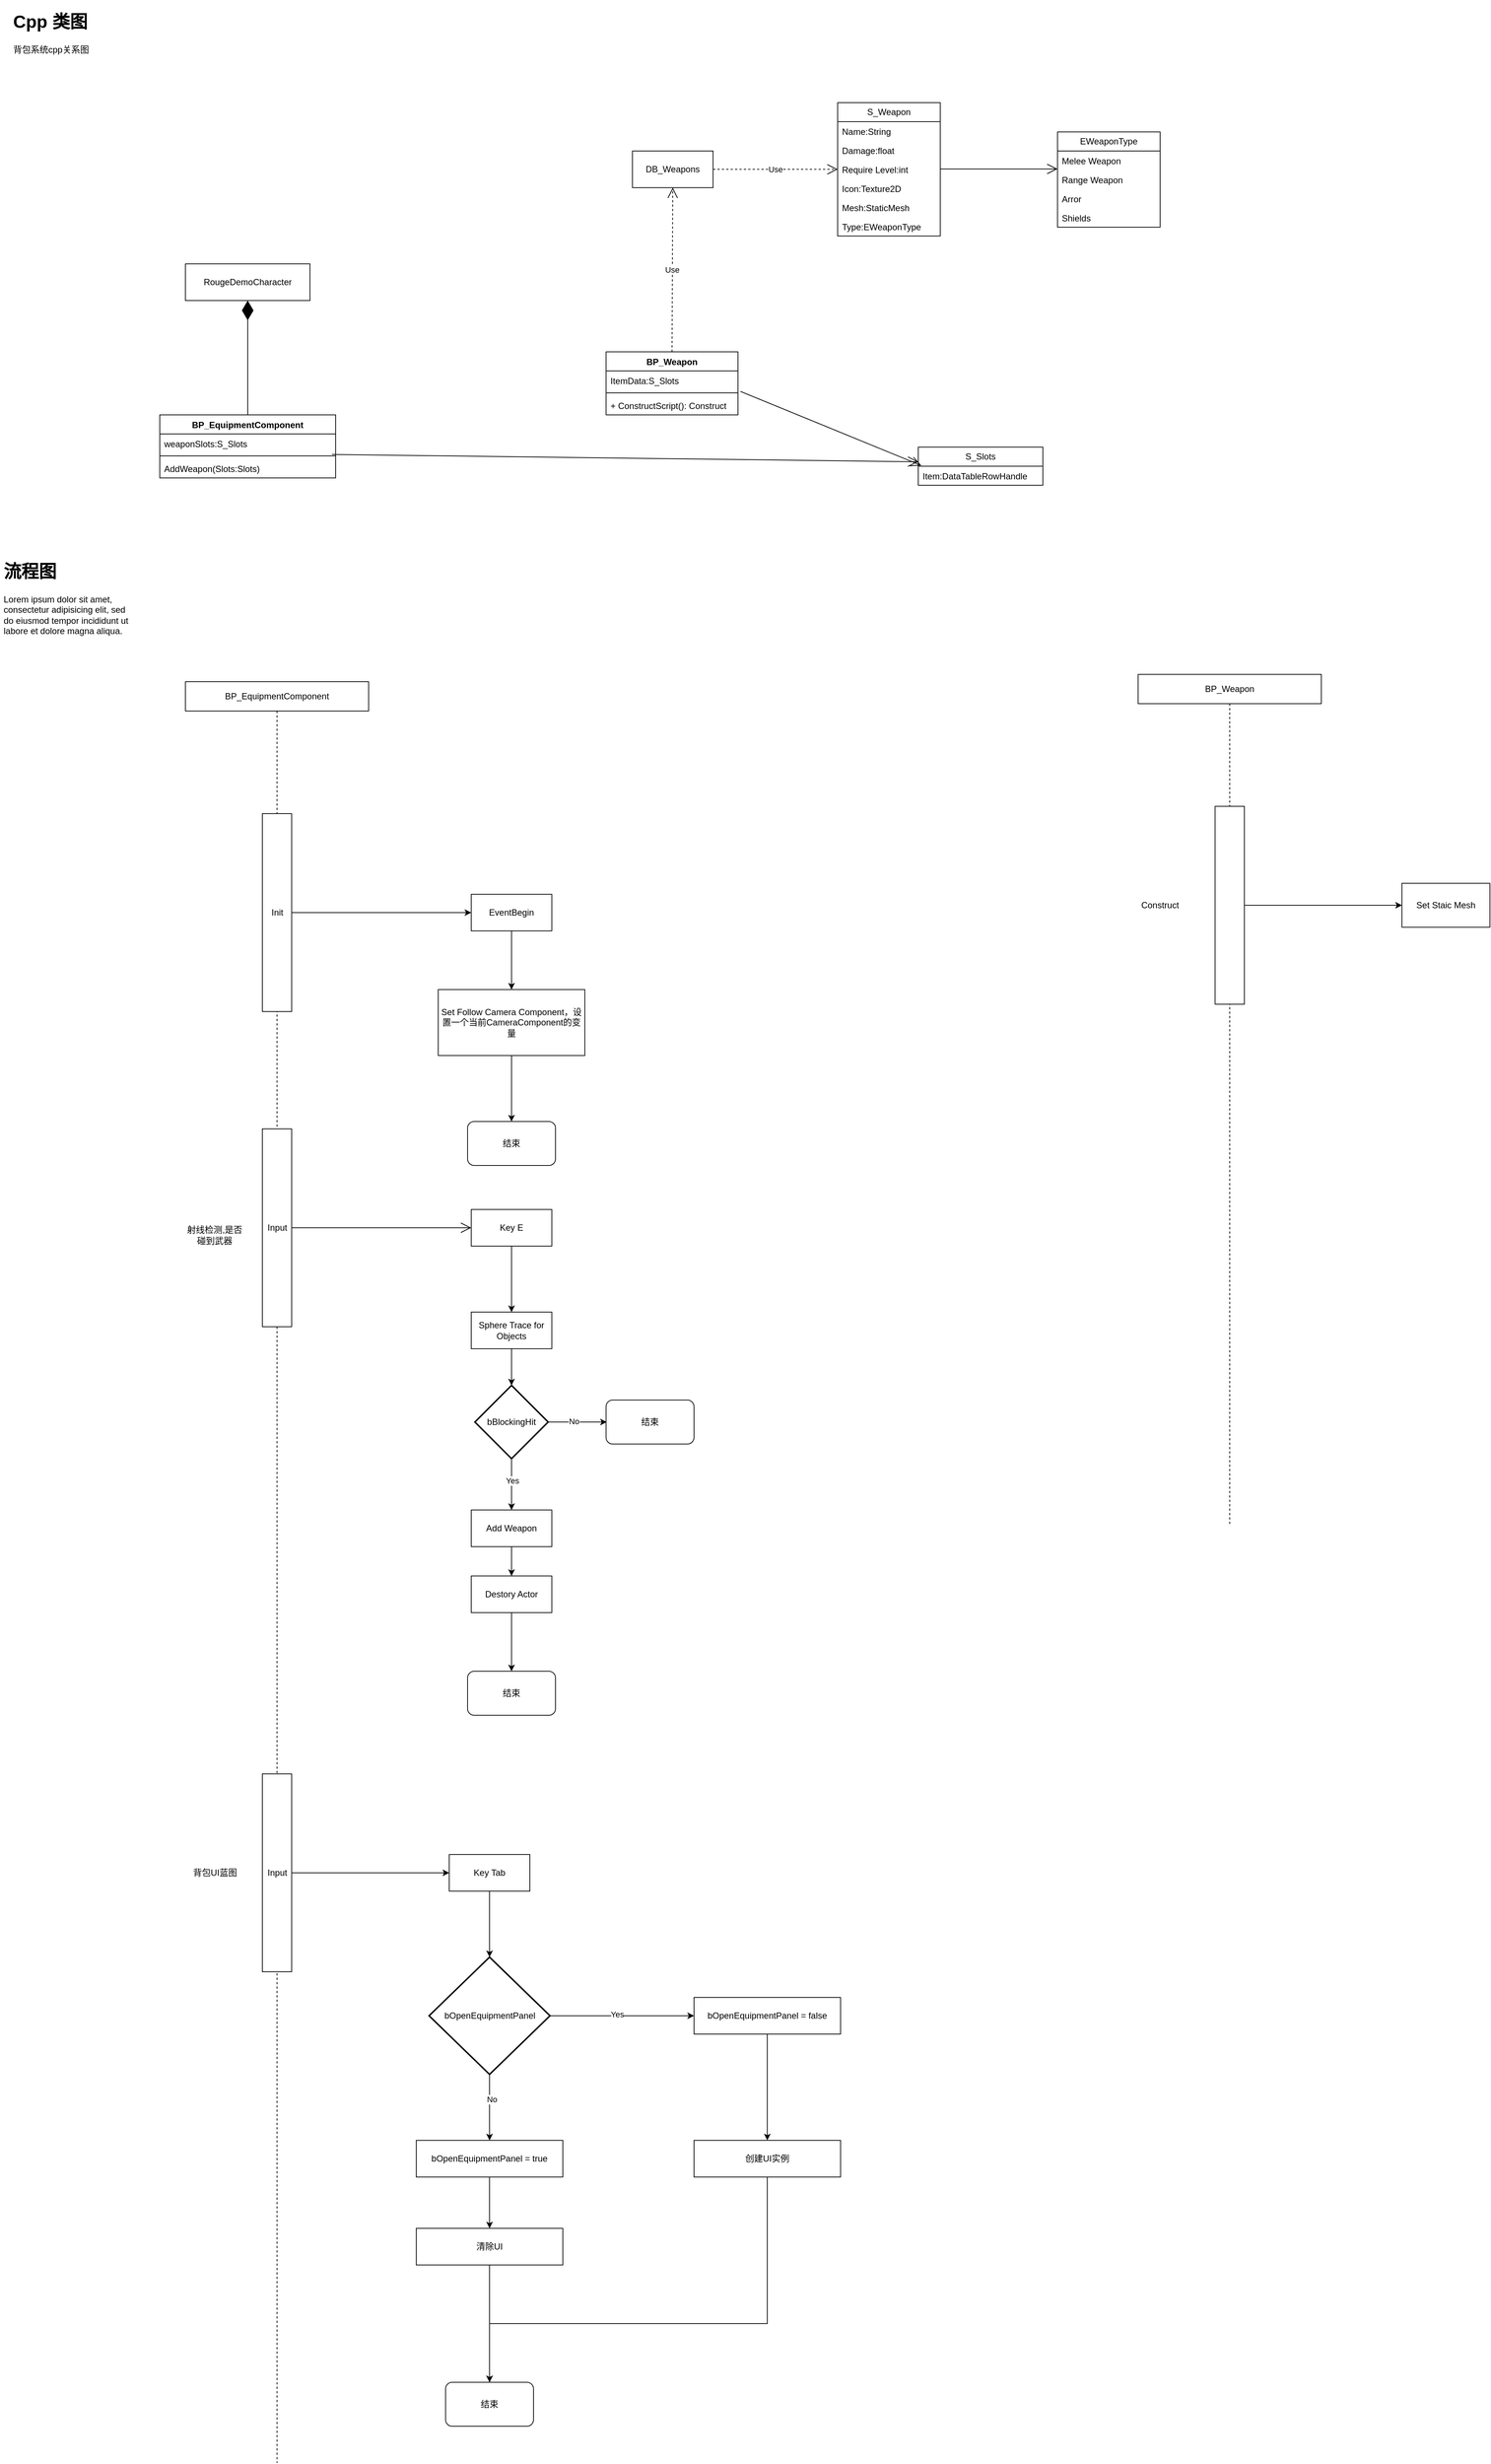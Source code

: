 <mxfile version="22.0.3" type="device">
  <diagram id="C5RBs43oDa-KdzZeNtuy" name="Page-1">
    <mxGraphModel dx="3767" dy="1564" grid="1" gridSize="10" guides="1" tooltips="1" connect="1" arrows="1" fold="1" page="1" pageScale="1" pageWidth="827" pageHeight="1169" math="0" shadow="0">
      <root>
        <mxCell id="WIyWlLk6GJQsqaUBKTNV-0" />
        <mxCell id="WIyWlLk6GJQsqaUBKTNV-1" parent="WIyWlLk6GJQsqaUBKTNV-0" />
        <mxCell id="DWFyBhId9Ac2cIupdxn6-3" value="S_Weapon" style="swimlane;fontStyle=0;childLayout=stackLayout;horizontal=1;startSize=26;fillColor=none;horizontalStack=0;resizeParent=1;resizeParentMax=0;resizeLast=0;collapsible=1;marginBottom=0;whiteSpace=wrap;html=1;" parent="WIyWlLk6GJQsqaUBKTNV-1" vertex="1">
          <mxGeometry x="730" y="190" width="140" height="182" as="geometry" />
        </mxCell>
        <mxCell id="DWFyBhId9Ac2cIupdxn6-4" value="Name:String" style="text;strokeColor=none;fillColor=none;align=left;verticalAlign=top;spacingLeft=4;spacingRight=4;overflow=hidden;rotatable=0;points=[[0,0.5],[1,0.5]];portConstraint=eastwest;whiteSpace=wrap;html=1;" parent="DWFyBhId9Ac2cIupdxn6-3" vertex="1">
          <mxGeometry y="26" width="140" height="26" as="geometry" />
        </mxCell>
        <mxCell id="DWFyBhId9Ac2cIupdxn6-5" value="Damage:float" style="text;strokeColor=none;fillColor=none;align=left;verticalAlign=top;spacingLeft=4;spacingRight=4;overflow=hidden;rotatable=0;points=[[0,0.5],[1,0.5]];portConstraint=eastwest;whiteSpace=wrap;html=1;" parent="DWFyBhId9Ac2cIupdxn6-3" vertex="1">
          <mxGeometry y="52" width="140" height="26" as="geometry" />
        </mxCell>
        <mxCell id="DWFyBhId9Ac2cIupdxn6-6" value="Require Level:int" style="text;strokeColor=none;fillColor=none;align=left;verticalAlign=top;spacingLeft=4;spacingRight=4;overflow=hidden;rotatable=0;points=[[0,0.5],[1,0.5]];portConstraint=eastwest;whiteSpace=wrap;html=1;" parent="DWFyBhId9Ac2cIupdxn6-3" vertex="1">
          <mxGeometry y="78" width="140" height="26" as="geometry" />
        </mxCell>
        <mxCell id="DWFyBhId9Ac2cIupdxn6-7" value="Icon:Texture2D" style="text;strokeColor=none;fillColor=none;align=left;verticalAlign=top;spacingLeft=4;spacingRight=4;overflow=hidden;rotatable=0;points=[[0,0.5],[1,0.5]];portConstraint=eastwest;whiteSpace=wrap;html=1;" parent="DWFyBhId9Ac2cIupdxn6-3" vertex="1">
          <mxGeometry y="104" width="140" height="26" as="geometry" />
        </mxCell>
        <mxCell id="DWFyBhId9Ac2cIupdxn6-9" value="Mesh:StaticMesh" style="text;strokeColor=none;fillColor=none;align=left;verticalAlign=top;spacingLeft=4;spacingRight=4;overflow=hidden;rotatable=0;points=[[0,0.5],[1,0.5]];portConstraint=eastwest;whiteSpace=wrap;html=1;" parent="DWFyBhId9Ac2cIupdxn6-3" vertex="1">
          <mxGeometry y="130" width="140" height="26" as="geometry" />
        </mxCell>
        <mxCell id="DWFyBhId9Ac2cIupdxn6-8" value="Type:EWeaponType" style="text;strokeColor=none;fillColor=none;align=left;verticalAlign=top;spacingLeft=4;spacingRight=4;overflow=hidden;rotatable=0;points=[[0,0.5],[1,0.5]];portConstraint=eastwest;whiteSpace=wrap;html=1;" parent="DWFyBhId9Ac2cIupdxn6-3" vertex="1">
          <mxGeometry y="156" width="140" height="26" as="geometry" />
        </mxCell>
        <mxCell id="DWFyBhId9Ac2cIupdxn6-10" value="" style="endArrow=open;endFill=1;endSize=12;html=1;rounded=0;" parent="WIyWlLk6GJQsqaUBKTNV-1" edge="1">
          <mxGeometry width="160" relative="1" as="geometry">
            <mxPoint x="870" y="280.5" as="sourcePoint" />
            <mxPoint x="1030" y="280.5" as="targetPoint" />
          </mxGeometry>
        </mxCell>
        <mxCell id="DWFyBhId9Ac2cIupdxn6-12" value="EWeaponType" style="swimlane;fontStyle=0;childLayout=stackLayout;horizontal=1;startSize=26;fillColor=none;horizontalStack=0;resizeParent=1;resizeParentMax=0;resizeLast=0;collapsible=1;marginBottom=0;whiteSpace=wrap;html=1;" parent="WIyWlLk6GJQsqaUBKTNV-1" vertex="1">
          <mxGeometry x="1030" y="230" width="140" height="130" as="geometry" />
        </mxCell>
        <mxCell id="DWFyBhId9Ac2cIupdxn6-13" value="Melee Weapon" style="text;strokeColor=none;fillColor=none;align=left;verticalAlign=top;spacingLeft=4;spacingRight=4;overflow=hidden;rotatable=0;points=[[0,0.5],[1,0.5]];portConstraint=eastwest;whiteSpace=wrap;html=1;" parent="DWFyBhId9Ac2cIupdxn6-12" vertex="1">
          <mxGeometry y="26" width="140" height="26" as="geometry" />
        </mxCell>
        <mxCell id="DWFyBhId9Ac2cIupdxn6-14" value="Range Weapon" style="text;strokeColor=none;fillColor=none;align=left;verticalAlign=top;spacingLeft=4;spacingRight=4;overflow=hidden;rotatable=0;points=[[0,0.5],[1,0.5]];portConstraint=eastwest;whiteSpace=wrap;html=1;" parent="DWFyBhId9Ac2cIupdxn6-12" vertex="1">
          <mxGeometry y="52" width="140" height="26" as="geometry" />
        </mxCell>
        <mxCell id="DWFyBhId9Ac2cIupdxn6-15" value="Arror" style="text;strokeColor=none;fillColor=none;align=left;verticalAlign=top;spacingLeft=4;spacingRight=4;overflow=hidden;rotatable=0;points=[[0,0.5],[1,0.5]];portConstraint=eastwest;whiteSpace=wrap;html=1;" parent="DWFyBhId9Ac2cIupdxn6-12" vertex="1">
          <mxGeometry y="78" width="140" height="26" as="geometry" />
        </mxCell>
        <mxCell id="DWFyBhId9Ac2cIupdxn6-22" value="Shields" style="text;strokeColor=none;fillColor=none;align=left;verticalAlign=top;spacingLeft=4;spacingRight=4;overflow=hidden;rotatable=0;points=[[0,0.5],[1,0.5]];portConstraint=eastwest;whiteSpace=wrap;html=1;" parent="DWFyBhId9Ac2cIupdxn6-12" vertex="1">
          <mxGeometry y="104" width="140" height="26" as="geometry" />
        </mxCell>
        <mxCell id="DWFyBhId9Ac2cIupdxn6-18" value="S_Slots" style="swimlane;fontStyle=0;childLayout=stackLayout;horizontal=1;startSize=26;fillColor=none;horizontalStack=0;resizeParent=1;resizeParentMax=0;resizeLast=0;collapsible=1;marginBottom=0;whiteSpace=wrap;html=1;" parent="WIyWlLk6GJQsqaUBKTNV-1" vertex="1">
          <mxGeometry x="840" y="660" width="170" height="52" as="geometry" />
        </mxCell>
        <mxCell id="DWFyBhId9Ac2cIupdxn6-19" value="Item:DataTableRowHandle" style="text;strokeColor=none;fillColor=none;align=left;verticalAlign=top;spacingLeft=4;spacingRight=4;overflow=hidden;rotatable=0;points=[[0,0.5],[1,0.5]];portConstraint=eastwest;whiteSpace=wrap;html=1;" parent="DWFyBhId9Ac2cIupdxn6-18" vertex="1">
          <mxGeometry y="26" width="170" height="26" as="geometry" />
        </mxCell>
        <mxCell id="DWFyBhId9Ac2cIupdxn6-23" value="DB_Weapons" style="html=1;whiteSpace=wrap;" parent="WIyWlLk6GJQsqaUBKTNV-1" vertex="1">
          <mxGeometry x="450" y="256" width="110" height="50" as="geometry" />
        </mxCell>
        <mxCell id="DWFyBhId9Ac2cIupdxn6-25" value="Use" style="endArrow=open;endSize=12;dashed=1;html=1;rounded=0;exitX=1;exitY=0.5;exitDx=0;exitDy=0;entryX=0;entryY=0.5;entryDx=0;entryDy=0;" parent="WIyWlLk6GJQsqaUBKTNV-1" source="DWFyBhId9Ac2cIupdxn6-23" target="DWFyBhId9Ac2cIupdxn6-6" edge="1">
          <mxGeometry width="160" relative="1" as="geometry">
            <mxPoint x="510" y="530" as="sourcePoint" />
            <mxPoint x="670" y="530" as="targetPoint" />
          </mxGeometry>
        </mxCell>
        <mxCell id="DWFyBhId9Ac2cIupdxn6-27" value="" style="endArrow=open;endFill=1;endSize=12;html=1;rounded=0;exitX=1.019;exitY=1.077;exitDx=0;exitDy=0;entryX=0.024;entryY=-0.038;entryDx=0;entryDy=0;entryPerimeter=0;exitPerimeter=0;" parent="WIyWlLk6GJQsqaUBKTNV-1" source="DWFyBhId9Ac2cIupdxn6-29" target="DWFyBhId9Ac2cIupdxn6-19" edge="1">
          <mxGeometry width="160" relative="1" as="geometry">
            <mxPoint x="464" y="595" as="sourcePoint" />
            <mxPoint x="634" y="680" as="targetPoint" />
          </mxGeometry>
        </mxCell>
        <mxCell id="DWFyBhId9Ac2cIupdxn6-28" value="BP_Weapon" style="swimlane;fontStyle=1;align=center;verticalAlign=top;childLayout=stackLayout;horizontal=1;startSize=26;horizontalStack=0;resizeParent=1;resizeParentMax=0;resizeLast=0;collapsible=1;marginBottom=0;whiteSpace=wrap;html=1;" parent="WIyWlLk6GJQsqaUBKTNV-1" vertex="1">
          <mxGeometry x="414" y="530" width="180" height="86" as="geometry" />
        </mxCell>
        <mxCell id="DWFyBhId9Ac2cIupdxn6-29" value="ItemData:S_Slots" style="text;strokeColor=none;fillColor=none;align=left;verticalAlign=top;spacingLeft=4;spacingRight=4;overflow=hidden;rotatable=0;points=[[0,0.5],[1,0.5]];portConstraint=eastwest;whiteSpace=wrap;html=1;" parent="DWFyBhId9Ac2cIupdxn6-28" vertex="1">
          <mxGeometry y="26" width="180" height="26" as="geometry" />
        </mxCell>
        <mxCell id="DWFyBhId9Ac2cIupdxn6-30" value="" style="line;strokeWidth=1;fillColor=none;align=left;verticalAlign=middle;spacingTop=-1;spacingLeft=3;spacingRight=3;rotatable=0;labelPosition=right;points=[];portConstraint=eastwest;strokeColor=inherit;" parent="DWFyBhId9Ac2cIupdxn6-28" vertex="1">
          <mxGeometry y="52" width="180" height="8" as="geometry" />
        </mxCell>
        <mxCell id="DWFyBhId9Ac2cIupdxn6-31" value="+ ConstructScript(): Construct" style="text;strokeColor=none;fillColor=none;align=left;verticalAlign=top;spacingLeft=4;spacingRight=4;overflow=hidden;rotatable=0;points=[[0,0.5],[1,0.5]];portConstraint=eastwest;whiteSpace=wrap;html=1;" parent="DWFyBhId9Ac2cIupdxn6-28" vertex="1">
          <mxGeometry y="60" width="180" height="26" as="geometry" />
        </mxCell>
        <mxCell id="DWFyBhId9Ac2cIupdxn6-37" value="Use" style="endArrow=open;endSize=12;dashed=1;html=1;rounded=0;exitX=0.5;exitY=0;exitDx=0;exitDy=0;entryX=0.5;entryY=1;entryDx=0;entryDy=0;" parent="WIyWlLk6GJQsqaUBKTNV-1" source="DWFyBhId9Ac2cIupdxn6-28" target="DWFyBhId9Ac2cIupdxn6-23" edge="1">
          <mxGeometry width="160" relative="1" as="geometry">
            <mxPoint x="440" y="620" as="sourcePoint" />
            <mxPoint x="600" y="620" as="targetPoint" />
          </mxGeometry>
        </mxCell>
        <mxCell id="DWFyBhId9Ac2cIupdxn6-38" value="&lt;h1&gt;Cpp 类图&lt;/h1&gt;&lt;p&gt;背包系统cpp关系图&lt;/p&gt;" style="text;html=1;strokeColor=none;fillColor=none;spacing=5;spacingTop=-20;whiteSpace=wrap;overflow=hidden;rounded=0;" parent="WIyWlLk6GJQsqaUBKTNV-1" vertex="1">
          <mxGeometry x="-400" y="60" width="190" height="120" as="geometry" />
        </mxCell>
        <mxCell id="DWFyBhId9Ac2cIupdxn6-43" value="RougeDemoCharacter" style="html=1;whiteSpace=wrap;" parent="WIyWlLk6GJQsqaUBKTNV-1" vertex="1">
          <mxGeometry x="-160" y="410" width="170" height="50" as="geometry" />
        </mxCell>
        <mxCell id="DWFyBhId9Ac2cIupdxn6-44" value="BP_EquipmentComponent" style="shape=umlLifeline;perimeter=lifelinePerimeter;whiteSpace=wrap;html=1;container=1;dropTarget=0;collapsible=0;recursiveResize=0;outlineConnect=0;portConstraint=eastwest;newEdgeStyle={&quot;curved&quot;:0,&quot;rounded&quot;:0};" parent="WIyWlLk6GJQsqaUBKTNV-1" vertex="1">
          <mxGeometry x="-160" y="980" width="250" height="2430" as="geometry" />
        </mxCell>
        <mxCell id="DWFyBhId9Ac2cIupdxn6-46" value="Init" style="html=1;points=[[0,0,0,0,5],[0,1,0,0,-5],[1,0,0,0,5],[1,1,0,0,-5]];perimeter=orthogonalPerimeter;outlineConnect=0;targetShapes=umlLifeline;portConstraint=eastwest;newEdgeStyle={&quot;curved&quot;:0,&quot;rounded&quot;:0};" parent="DWFyBhId9Ac2cIupdxn6-44" vertex="1">
          <mxGeometry x="105" y="180" width="40" height="270" as="geometry" />
        </mxCell>
        <mxCell id="5z5kNTkWc5ES_lmRsV09-0" value="Input" style="html=1;points=[[0,0,0,0,5],[0,1,0,0,-5],[1,0,0,0,5],[1,1,0,0,-5]];perimeter=orthogonalPerimeter;outlineConnect=0;targetShapes=umlLifeline;portConstraint=eastwest;newEdgeStyle={&quot;curved&quot;:0,&quot;rounded&quot;:0};" parent="DWFyBhId9Ac2cIupdxn6-44" vertex="1">
          <mxGeometry x="105" y="610" width="40" height="270" as="geometry" />
        </mxCell>
        <mxCell id="5z5kNTkWc5ES_lmRsV09-33" style="edgeStyle=orthogonalEdgeStyle;rounded=0;orthogonalLoop=1;jettySize=auto;html=1;curved=0;" parent="DWFyBhId9Ac2cIupdxn6-44" source="5z5kNTkWc5ES_lmRsV09-31" edge="1">
          <mxGeometry relative="1" as="geometry">
            <mxPoint x="360" y="1625" as="targetPoint" />
          </mxGeometry>
        </mxCell>
        <mxCell id="5z5kNTkWc5ES_lmRsV09-31" value="Input" style="html=1;points=[[0,0,0,0,5],[0,1,0,0,-5],[1,0,0,0,5],[1,1,0,0,-5]];perimeter=orthogonalPerimeter;outlineConnect=0;targetShapes=umlLifeline;portConstraint=eastwest;newEdgeStyle={&quot;curved&quot;:0,&quot;rounded&quot;:0};" parent="DWFyBhId9Ac2cIupdxn6-44" vertex="1">
          <mxGeometry x="105" y="1490" width="40" height="270" as="geometry" />
        </mxCell>
        <mxCell id="DWFyBhId9Ac2cIupdxn6-45" value="" style="endArrow=diamondThin;endFill=1;endSize=24;html=1;rounded=0;exitX=0.5;exitY=0;exitDx=0;exitDy=0;entryX=0.5;entryY=1;entryDx=0;entryDy=0;" parent="WIyWlLk6GJQsqaUBKTNV-1" source="DWFyBhId9Ac2cIupdxn6-39" target="DWFyBhId9Ac2cIupdxn6-43" edge="1">
          <mxGeometry width="160" relative="1" as="geometry">
            <mxPoint x="-70" y="570" as="sourcePoint" />
            <mxPoint x="90" y="570" as="targetPoint" />
          </mxGeometry>
        </mxCell>
        <mxCell id="DWFyBhId9Ac2cIupdxn6-50" value="" style="edgeStyle=orthogonalEdgeStyle;rounded=0;orthogonalLoop=1;jettySize=auto;html=1;" parent="WIyWlLk6GJQsqaUBKTNV-1" source="DWFyBhId9Ac2cIupdxn6-47" target="DWFyBhId9Ac2cIupdxn6-49" edge="1">
          <mxGeometry relative="1" as="geometry" />
        </mxCell>
        <mxCell id="DWFyBhId9Ac2cIupdxn6-47" value="EventBegin" style="html=1;whiteSpace=wrap;" parent="WIyWlLk6GJQsqaUBKTNV-1" vertex="1">
          <mxGeometry x="230" y="1270" width="110" height="50" as="geometry" />
        </mxCell>
        <mxCell id="DWFyBhId9Ac2cIupdxn6-48" style="edgeStyle=orthogonalEdgeStyle;rounded=0;orthogonalLoop=1;jettySize=auto;html=1;curved=0;" parent="WIyWlLk6GJQsqaUBKTNV-1" source="DWFyBhId9Ac2cIupdxn6-46" target="DWFyBhId9Ac2cIupdxn6-47" edge="1">
          <mxGeometry relative="1" as="geometry" />
        </mxCell>
        <mxCell id="5z5kNTkWc5ES_lmRsV09-9" style="edgeStyle=orthogonalEdgeStyle;rounded=0;orthogonalLoop=1;jettySize=auto;html=1;" parent="WIyWlLk6GJQsqaUBKTNV-1" source="DWFyBhId9Ac2cIupdxn6-49" target="5z5kNTkWc5ES_lmRsV09-8" edge="1">
          <mxGeometry relative="1" as="geometry" />
        </mxCell>
        <mxCell id="DWFyBhId9Ac2cIupdxn6-49" value="Set Follow Camera Component，设置一个当前CameraComponent的变量" style="html=1;whiteSpace=wrap;" parent="WIyWlLk6GJQsqaUBKTNV-1" vertex="1">
          <mxGeometry x="185" y="1400" width="200" height="90" as="geometry" />
        </mxCell>
        <mxCell id="5z5kNTkWc5ES_lmRsV09-1" value="射线检测,是否碰到武器" style="text;html=1;strokeColor=none;fillColor=none;align=center;verticalAlign=middle;whiteSpace=wrap;rounded=0;" parent="WIyWlLk6GJQsqaUBKTNV-1" vertex="1">
          <mxGeometry x="-160" y="1690" width="80" height="90" as="geometry" />
        </mxCell>
        <mxCell id="5z5kNTkWc5ES_lmRsV09-5" value="" style="edgeStyle=orthogonalEdgeStyle;rounded=0;orthogonalLoop=1;jettySize=auto;html=1;" parent="WIyWlLk6GJQsqaUBKTNV-1" source="5z5kNTkWc5ES_lmRsV09-2" target="5z5kNTkWc5ES_lmRsV09-4" edge="1">
          <mxGeometry relative="1" as="geometry" />
        </mxCell>
        <mxCell id="5z5kNTkWc5ES_lmRsV09-2" value="Key E" style="html=1;whiteSpace=wrap;" parent="WIyWlLk6GJQsqaUBKTNV-1" vertex="1">
          <mxGeometry x="230" y="1700" width="110" height="50" as="geometry" />
        </mxCell>
        <mxCell id="5z5kNTkWc5ES_lmRsV09-3" value="" style="endArrow=open;endFill=1;endSize=12;html=1;rounded=0;" parent="WIyWlLk6GJQsqaUBKTNV-1" source="5z5kNTkWc5ES_lmRsV09-0" target="5z5kNTkWc5ES_lmRsV09-2" edge="1">
          <mxGeometry width="160" relative="1" as="geometry">
            <mxPoint x="30" y="1724.5" as="sourcePoint" />
            <mxPoint x="190" y="1724.5" as="targetPoint" />
          </mxGeometry>
        </mxCell>
        <mxCell id="5z5kNTkWc5ES_lmRsV09-7" value="" style="edgeStyle=orthogonalEdgeStyle;rounded=0;orthogonalLoop=1;jettySize=auto;html=1;" parent="WIyWlLk6GJQsqaUBKTNV-1" source="5z5kNTkWc5ES_lmRsV09-4" target="5z5kNTkWc5ES_lmRsV09-6" edge="1">
          <mxGeometry relative="1" as="geometry" />
        </mxCell>
        <mxCell id="5z5kNTkWc5ES_lmRsV09-4" value="Sphere Trace for Objects" style="html=1;whiteSpace=wrap;" parent="WIyWlLk6GJQsqaUBKTNV-1" vertex="1">
          <mxGeometry x="230" y="1840" width="110" height="50" as="geometry" />
        </mxCell>
        <mxCell id="5z5kNTkWc5ES_lmRsV09-11" value="" style="edgeStyle=orthogonalEdgeStyle;rounded=0;orthogonalLoop=1;jettySize=auto;html=1;" parent="WIyWlLk6GJQsqaUBKTNV-1" source="5z5kNTkWc5ES_lmRsV09-6" target="5z5kNTkWc5ES_lmRsV09-10" edge="1">
          <mxGeometry relative="1" as="geometry" />
        </mxCell>
        <mxCell id="5z5kNTkWc5ES_lmRsV09-13" value="Yes" style="edgeLabel;html=1;align=center;verticalAlign=middle;resizable=0;points=[];" parent="5z5kNTkWc5ES_lmRsV09-11" vertex="1" connectable="0">
          <mxGeometry x="-0.143" y="1" relative="1" as="geometry">
            <mxPoint as="offset" />
          </mxGeometry>
        </mxCell>
        <mxCell id="5z5kNTkWc5ES_lmRsV09-16" value="" style="edgeStyle=orthogonalEdgeStyle;rounded=0;orthogonalLoop=1;jettySize=auto;html=1;" parent="WIyWlLk6GJQsqaUBKTNV-1" source="5z5kNTkWc5ES_lmRsV09-6" edge="1">
          <mxGeometry relative="1" as="geometry">
            <mxPoint x="415" y="1990" as="targetPoint" />
          </mxGeometry>
        </mxCell>
        <mxCell id="5z5kNTkWc5ES_lmRsV09-17" value="No" style="edgeLabel;html=1;align=center;verticalAlign=middle;resizable=0;points=[];" parent="5z5kNTkWc5ES_lmRsV09-16" vertex="1" connectable="0">
          <mxGeometry x="-0.131" y="1" relative="1" as="geometry">
            <mxPoint as="offset" />
          </mxGeometry>
        </mxCell>
        <mxCell id="5z5kNTkWc5ES_lmRsV09-6" value="bBlockingHit" style="strokeWidth=2;html=1;shape=mxgraph.flowchart.decision;whiteSpace=wrap;" parent="WIyWlLk6GJQsqaUBKTNV-1" vertex="1">
          <mxGeometry x="235" y="1940" width="100" height="100" as="geometry" />
        </mxCell>
        <mxCell id="5z5kNTkWc5ES_lmRsV09-8" value="结束" style="rounded=1;whiteSpace=wrap;html=1;" parent="WIyWlLk6GJQsqaUBKTNV-1" vertex="1">
          <mxGeometry x="225" y="1580" width="120" height="60" as="geometry" />
        </mxCell>
        <mxCell id="5z5kNTkWc5ES_lmRsV09-20" value="" style="edgeStyle=orthogonalEdgeStyle;rounded=0;orthogonalLoop=1;jettySize=auto;html=1;" parent="WIyWlLk6GJQsqaUBKTNV-1" source="5z5kNTkWc5ES_lmRsV09-10" target="5z5kNTkWc5ES_lmRsV09-18" edge="1">
          <mxGeometry relative="1" as="geometry" />
        </mxCell>
        <mxCell id="5z5kNTkWc5ES_lmRsV09-10" value="Add Weapon" style="html=1;whiteSpace=wrap;" parent="WIyWlLk6GJQsqaUBKTNV-1" vertex="1">
          <mxGeometry x="230" y="2110" width="110" height="50" as="geometry" />
        </mxCell>
        <mxCell id="5z5kNTkWc5ES_lmRsV09-14" value="结束" style="rounded=1;whiteSpace=wrap;html=1;" parent="WIyWlLk6GJQsqaUBKTNV-1" vertex="1">
          <mxGeometry x="414" y="1960" width="120" height="60" as="geometry" />
        </mxCell>
        <mxCell id="5z5kNTkWc5ES_lmRsV09-21" value="" style="edgeStyle=orthogonalEdgeStyle;rounded=0;orthogonalLoop=1;jettySize=auto;html=1;" parent="WIyWlLk6GJQsqaUBKTNV-1" source="5z5kNTkWc5ES_lmRsV09-18" target="5z5kNTkWc5ES_lmRsV09-19" edge="1">
          <mxGeometry relative="1" as="geometry" />
        </mxCell>
        <mxCell id="5z5kNTkWc5ES_lmRsV09-18" value="Destory Actor" style="html=1;whiteSpace=wrap;" parent="WIyWlLk6GJQsqaUBKTNV-1" vertex="1">
          <mxGeometry x="230" y="2200" width="110" height="50" as="geometry" />
        </mxCell>
        <mxCell id="5z5kNTkWc5ES_lmRsV09-19" value="结束" style="rounded=1;whiteSpace=wrap;html=1;" parent="WIyWlLk6GJQsqaUBKTNV-1" vertex="1">
          <mxGeometry x="225" y="2330" width="120" height="60" as="geometry" />
        </mxCell>
        <mxCell id="5z5kNTkWc5ES_lmRsV09-22" value="BP_Weapon" style="shape=umlLifeline;perimeter=lifelinePerimeter;whiteSpace=wrap;html=1;container=1;dropTarget=0;collapsible=0;recursiveResize=0;outlineConnect=0;portConstraint=eastwest;newEdgeStyle={&quot;curved&quot;:0,&quot;rounded&quot;:0};" parent="WIyWlLk6GJQsqaUBKTNV-1" vertex="1">
          <mxGeometry x="1140" y="970" width="250" height="1160" as="geometry" />
        </mxCell>
        <mxCell id="5z5kNTkWc5ES_lmRsV09-23" value="" style="html=1;points=[[0,0,0,0,5],[0,1,0,0,-5],[1,0,0,0,5],[1,1,0,0,-5]];perimeter=orthogonalPerimeter;outlineConnect=0;targetShapes=umlLifeline;portConstraint=eastwest;newEdgeStyle={&quot;curved&quot;:0,&quot;rounded&quot;:0};" parent="5z5kNTkWc5ES_lmRsV09-22" vertex="1">
          <mxGeometry x="105" y="180" width="40" height="270" as="geometry" />
        </mxCell>
        <mxCell id="5z5kNTkWc5ES_lmRsV09-25" value="Construct" style="text;html=1;strokeColor=none;fillColor=none;align=center;verticalAlign=middle;whiteSpace=wrap;rounded=0;" parent="WIyWlLk6GJQsqaUBKTNV-1" vertex="1">
          <mxGeometry x="1140" y="1270" width="60" height="30" as="geometry" />
        </mxCell>
        <mxCell id="5z5kNTkWc5ES_lmRsV09-26" value="Set Staic Mesh" style="rounded=0;whiteSpace=wrap;html=1;" parent="WIyWlLk6GJQsqaUBKTNV-1" vertex="1">
          <mxGeometry x="1500" y="1255" width="120" height="60" as="geometry" />
        </mxCell>
        <mxCell id="5z5kNTkWc5ES_lmRsV09-27" style="edgeStyle=orthogonalEdgeStyle;rounded=0;orthogonalLoop=1;jettySize=auto;html=1;curved=0;" parent="WIyWlLk6GJQsqaUBKTNV-1" source="5z5kNTkWc5ES_lmRsV09-23" target="5z5kNTkWc5ES_lmRsV09-26" edge="1">
          <mxGeometry relative="1" as="geometry" />
        </mxCell>
        <mxCell id="DWFyBhId9Ac2cIupdxn6-39" value="BP_EquipmentComponent" style="swimlane;fontStyle=1;align=center;verticalAlign=top;childLayout=stackLayout;horizontal=1;startSize=26;horizontalStack=0;resizeParent=1;resizeParentMax=0;resizeLast=0;collapsible=1;marginBottom=0;whiteSpace=wrap;html=1;" parent="WIyWlLk6GJQsqaUBKTNV-1" vertex="1">
          <mxGeometry x="-195" y="616" width="240" height="86" as="geometry">
            <mxRectangle x="-160" y="612" width="190" height="30" as="alternateBounds" />
          </mxGeometry>
        </mxCell>
        <mxCell id="DWFyBhId9Ac2cIupdxn6-40" value="weaponSlots:S_Slots" style="text;strokeColor=none;fillColor=none;align=left;verticalAlign=top;spacingLeft=4;spacingRight=4;overflow=hidden;rotatable=0;points=[[0,0.5],[1,0.5]];portConstraint=eastwest;whiteSpace=wrap;html=1;" parent="DWFyBhId9Ac2cIupdxn6-39" vertex="1">
          <mxGeometry y="26" width="240" height="26" as="geometry" />
        </mxCell>
        <mxCell id="DWFyBhId9Ac2cIupdxn6-41" value="" style="line;strokeWidth=1;fillColor=none;align=left;verticalAlign=middle;spacingTop=-1;spacingLeft=3;spacingRight=3;rotatable=0;labelPosition=right;points=[];portConstraint=eastwest;strokeColor=inherit;" parent="DWFyBhId9Ac2cIupdxn6-39" vertex="1">
          <mxGeometry y="52" width="240" height="8" as="geometry" />
        </mxCell>
        <mxCell id="DWFyBhId9Ac2cIupdxn6-42" value="AddWeapon(Slots:Slots)" style="text;strokeColor=none;fillColor=none;align=left;verticalAlign=top;spacingLeft=4;spacingRight=4;overflow=hidden;rotatable=0;points=[[0,0.5],[1,0.5]];portConstraint=eastwest;whiteSpace=wrap;html=1;" parent="DWFyBhId9Ac2cIupdxn6-39" vertex="1">
          <mxGeometry y="60" width="240" height="26" as="geometry" />
        </mxCell>
        <mxCell id="5z5kNTkWc5ES_lmRsV09-29" value="" style="endArrow=open;endFill=1;endSize=12;html=1;rounded=0;exitX=0.979;exitY=0.25;exitDx=0;exitDy=0;exitPerimeter=0;" parent="WIyWlLk6GJQsqaUBKTNV-1" source="DWFyBhId9Ac2cIupdxn6-41" edge="1">
          <mxGeometry width="160" relative="1" as="geometry">
            <mxPoint x="240" y="690" as="sourcePoint" />
            <mxPoint x="840" y="680" as="targetPoint" />
          </mxGeometry>
        </mxCell>
        <mxCell id="5z5kNTkWc5ES_lmRsV09-32" value="背包UI蓝图" style="text;html=1;align=center;verticalAlign=middle;resizable=0;points=[];autosize=1;strokeColor=none;fillColor=none;" parent="WIyWlLk6GJQsqaUBKTNV-1" vertex="1">
          <mxGeometry x="-160" y="2590" width="80" height="30" as="geometry" />
        </mxCell>
        <mxCell id="5z5kNTkWc5ES_lmRsV09-35" style="edgeStyle=orthogonalEdgeStyle;rounded=0;orthogonalLoop=1;jettySize=auto;html=1;entryX=0.5;entryY=0;entryDx=0;entryDy=0;entryPerimeter=0;" parent="WIyWlLk6GJQsqaUBKTNV-1" source="5z5kNTkWc5ES_lmRsV09-34" target="5z5kNTkWc5ES_lmRsV09-36" edge="1">
          <mxGeometry relative="1" as="geometry">
            <mxPoint x="255" y="2730" as="targetPoint" />
          </mxGeometry>
        </mxCell>
        <mxCell id="5z5kNTkWc5ES_lmRsV09-34" value="Key Tab" style="html=1;whiteSpace=wrap;" parent="WIyWlLk6GJQsqaUBKTNV-1" vertex="1">
          <mxGeometry x="200" y="2580" width="110" height="50" as="geometry" />
        </mxCell>
        <mxCell id="5z5kNTkWc5ES_lmRsV09-37" style="edgeStyle=orthogonalEdgeStyle;rounded=0;orthogonalLoop=1;jettySize=auto;html=1;entryX=0.5;entryY=0;entryDx=0;entryDy=0;" parent="WIyWlLk6GJQsqaUBKTNV-1" source="5z5kNTkWc5ES_lmRsV09-36" target="5z5kNTkWc5ES_lmRsV09-38" edge="1">
          <mxGeometry relative="1" as="geometry">
            <mxPoint x="255" y="3040" as="targetPoint" />
          </mxGeometry>
        </mxCell>
        <mxCell id="5z5kNTkWc5ES_lmRsV09-39" value="No" style="edgeLabel;html=1;align=center;verticalAlign=middle;resizable=0;points=[];" parent="5z5kNTkWc5ES_lmRsV09-37" vertex="1" connectable="0">
          <mxGeometry x="-0.24" y="3" relative="1" as="geometry">
            <mxPoint as="offset" />
          </mxGeometry>
        </mxCell>
        <mxCell id="5z5kNTkWc5ES_lmRsV09-43" value="" style="edgeStyle=orthogonalEdgeStyle;rounded=0;orthogonalLoop=1;jettySize=auto;html=1;" parent="WIyWlLk6GJQsqaUBKTNV-1" source="5z5kNTkWc5ES_lmRsV09-36" target="5z5kNTkWc5ES_lmRsV09-42" edge="1">
          <mxGeometry relative="1" as="geometry" />
        </mxCell>
        <mxCell id="5z5kNTkWc5ES_lmRsV09-44" value="Yes" style="edgeLabel;html=1;align=center;verticalAlign=middle;resizable=0;points=[];" parent="5z5kNTkWc5ES_lmRsV09-43" vertex="1" connectable="0">
          <mxGeometry x="-0.079" y="2" relative="1" as="geometry">
            <mxPoint x="1" as="offset" />
          </mxGeometry>
        </mxCell>
        <mxCell id="5z5kNTkWc5ES_lmRsV09-36" value="bOpenEquipmentPanel" style="strokeWidth=2;html=1;shape=mxgraph.flowchart.decision;whiteSpace=wrap;" parent="WIyWlLk6GJQsqaUBKTNV-1" vertex="1">
          <mxGeometry x="172.5" y="2720" width="165" height="160" as="geometry" />
        </mxCell>
        <mxCell id="5z5kNTkWc5ES_lmRsV09-41" style="edgeStyle=orthogonalEdgeStyle;rounded=0;orthogonalLoop=1;jettySize=auto;html=1;entryX=0.5;entryY=0;entryDx=0;entryDy=0;" parent="WIyWlLk6GJQsqaUBKTNV-1" source="5z5kNTkWc5ES_lmRsV09-38" target="5z5kNTkWc5ES_lmRsV09-40" edge="1">
          <mxGeometry relative="1" as="geometry" />
        </mxCell>
        <mxCell id="5z5kNTkWc5ES_lmRsV09-38" value="bOpenEquipmentPanel = true" style="html=1;whiteSpace=wrap;" parent="WIyWlLk6GJQsqaUBKTNV-1" vertex="1">
          <mxGeometry x="155" y="2970" width="200" height="50" as="geometry" />
        </mxCell>
        <mxCell id="5z5kNTkWc5ES_lmRsV09-48" style="edgeStyle=orthogonalEdgeStyle;rounded=0;orthogonalLoop=1;jettySize=auto;html=1;" parent="WIyWlLk6GJQsqaUBKTNV-1" source="5z5kNTkWc5ES_lmRsV09-40" target="5z5kNTkWc5ES_lmRsV09-47" edge="1">
          <mxGeometry relative="1" as="geometry" />
        </mxCell>
        <mxCell id="5z5kNTkWc5ES_lmRsV09-40" value="清除UI" style="html=1;whiteSpace=wrap;" parent="WIyWlLk6GJQsqaUBKTNV-1" vertex="1">
          <mxGeometry x="155" y="3090" width="200" height="50" as="geometry" />
        </mxCell>
        <mxCell id="5z5kNTkWc5ES_lmRsV09-46" style="edgeStyle=orthogonalEdgeStyle;rounded=0;orthogonalLoop=1;jettySize=auto;html=1;" parent="WIyWlLk6GJQsqaUBKTNV-1" source="5z5kNTkWc5ES_lmRsV09-42" target="5z5kNTkWc5ES_lmRsV09-45" edge="1">
          <mxGeometry relative="1" as="geometry" />
        </mxCell>
        <mxCell id="5z5kNTkWc5ES_lmRsV09-42" value="bOpenEquipmentPanel = false" style="html=1;whiteSpace=wrap;" parent="WIyWlLk6GJQsqaUBKTNV-1" vertex="1">
          <mxGeometry x="534" y="2775" width="200" height="50" as="geometry" />
        </mxCell>
        <mxCell id="5z5kNTkWc5ES_lmRsV09-49" style="edgeStyle=orthogonalEdgeStyle;rounded=0;orthogonalLoop=1;jettySize=auto;html=1;entryX=0.5;entryY=0;entryDx=0;entryDy=0;" parent="WIyWlLk6GJQsqaUBKTNV-1" source="5z5kNTkWc5ES_lmRsV09-45" target="5z5kNTkWc5ES_lmRsV09-47" edge="1">
          <mxGeometry relative="1" as="geometry">
            <Array as="points">
              <mxPoint x="634" y="3220" />
              <mxPoint x="255" y="3220" />
            </Array>
          </mxGeometry>
        </mxCell>
        <mxCell id="5z5kNTkWc5ES_lmRsV09-45" value="创建UI实例" style="html=1;whiteSpace=wrap;" parent="WIyWlLk6GJQsqaUBKTNV-1" vertex="1">
          <mxGeometry x="534" y="2970" width="200" height="50" as="geometry" />
        </mxCell>
        <mxCell id="5z5kNTkWc5ES_lmRsV09-47" value="结束" style="rounded=1;whiteSpace=wrap;html=1;" parent="WIyWlLk6GJQsqaUBKTNV-1" vertex="1">
          <mxGeometry x="195" y="3300" width="120" height="60" as="geometry" />
        </mxCell>
        <mxCell id="5z5kNTkWc5ES_lmRsV09-50" value="&lt;h1&gt;流程图&lt;/h1&gt;&lt;p&gt;Lorem ipsum dolor sit amet, consectetur adipisicing elit, sed do eiusmod tempor incididunt ut labore et dolore magna aliqua.&lt;/p&gt;" style="text;html=1;strokeColor=none;fillColor=none;spacing=5;spacingTop=-20;whiteSpace=wrap;overflow=hidden;rounded=0;" parent="WIyWlLk6GJQsqaUBKTNV-1" vertex="1">
          <mxGeometry x="-413" y="810" width="190" height="120" as="geometry" />
        </mxCell>
      </root>
    </mxGraphModel>
  </diagram>
</mxfile>
